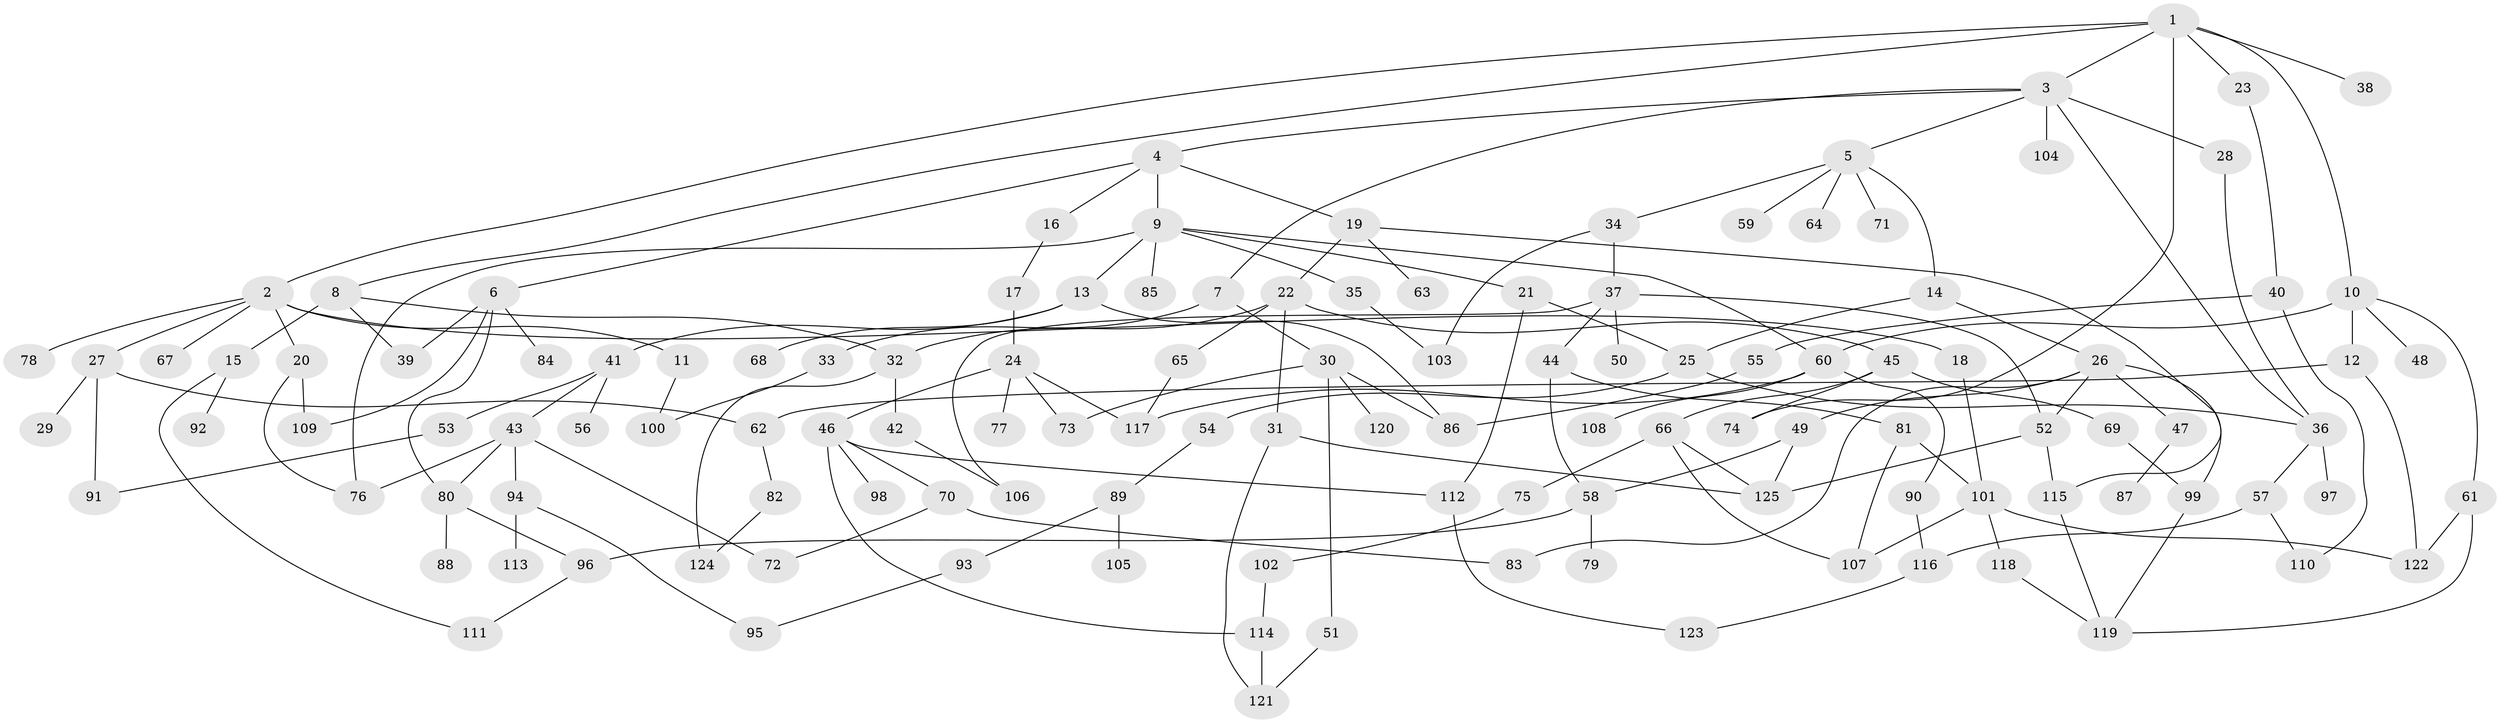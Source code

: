// coarse degree distribution, {6: 0.09803921568627451, 5: 0.0784313725490196, 9: 0.0196078431372549, 3: 0.39215686274509803, 4: 0.17647058823529413, 8: 0.0196078431372549, 2: 0.1568627450980392, 7: 0.0392156862745098, 1: 0.0196078431372549}
// Generated by graph-tools (version 1.1) at 2025/48/03/04/25 22:48:38]
// undirected, 125 vertices, 173 edges
graph export_dot {
  node [color=gray90,style=filled];
  1;
  2;
  3;
  4;
  5;
  6;
  7;
  8;
  9;
  10;
  11;
  12;
  13;
  14;
  15;
  16;
  17;
  18;
  19;
  20;
  21;
  22;
  23;
  24;
  25;
  26;
  27;
  28;
  29;
  30;
  31;
  32;
  33;
  34;
  35;
  36;
  37;
  38;
  39;
  40;
  41;
  42;
  43;
  44;
  45;
  46;
  47;
  48;
  49;
  50;
  51;
  52;
  53;
  54;
  55;
  56;
  57;
  58;
  59;
  60;
  61;
  62;
  63;
  64;
  65;
  66;
  67;
  68;
  69;
  70;
  71;
  72;
  73;
  74;
  75;
  76;
  77;
  78;
  79;
  80;
  81;
  82;
  83;
  84;
  85;
  86;
  87;
  88;
  89;
  90;
  91;
  92;
  93;
  94;
  95;
  96;
  97;
  98;
  99;
  100;
  101;
  102;
  103;
  104;
  105;
  106;
  107;
  108;
  109;
  110;
  111;
  112;
  113;
  114;
  115;
  116;
  117;
  118;
  119;
  120;
  121;
  122;
  123;
  124;
  125;
  1 -- 2;
  1 -- 3;
  1 -- 8;
  1 -- 10;
  1 -- 23;
  1 -- 38;
  1 -- 74;
  2 -- 11;
  2 -- 18;
  2 -- 20;
  2 -- 27;
  2 -- 67;
  2 -- 78;
  3 -- 4;
  3 -- 5;
  3 -- 7;
  3 -- 28;
  3 -- 36;
  3 -- 104;
  4 -- 6;
  4 -- 9;
  4 -- 16;
  4 -- 19;
  5 -- 14;
  5 -- 34;
  5 -- 59;
  5 -- 64;
  5 -- 71;
  6 -- 80;
  6 -- 84;
  6 -- 109;
  6 -- 39;
  7 -- 30;
  7 -- 33;
  8 -- 15;
  8 -- 32;
  8 -- 39;
  9 -- 13;
  9 -- 21;
  9 -- 35;
  9 -- 85;
  9 -- 76;
  9 -- 60;
  10 -- 12;
  10 -- 48;
  10 -- 60;
  10 -- 61;
  11 -- 100;
  12 -- 62;
  12 -- 122;
  13 -- 41;
  13 -- 68;
  13 -- 86;
  14 -- 25;
  14 -- 26;
  15 -- 92;
  15 -- 111;
  16 -- 17;
  17 -- 24;
  18 -- 101;
  19 -- 22;
  19 -- 63;
  19 -- 115;
  20 -- 76;
  20 -- 109;
  21 -- 25;
  21 -- 112;
  22 -- 31;
  22 -- 45;
  22 -- 65;
  22 -- 32;
  23 -- 40;
  24 -- 46;
  24 -- 73;
  24 -- 77;
  24 -- 117;
  25 -- 54;
  25 -- 36;
  26 -- 47;
  26 -- 49;
  26 -- 52;
  26 -- 83;
  26 -- 99;
  27 -- 29;
  27 -- 62;
  27 -- 91;
  28 -- 36;
  30 -- 51;
  30 -- 86;
  30 -- 120;
  30 -- 73;
  31 -- 121;
  31 -- 125;
  32 -- 42;
  32 -- 124;
  33 -- 100;
  34 -- 37;
  34 -- 103;
  35 -- 103;
  36 -- 57;
  36 -- 97;
  37 -- 44;
  37 -- 50;
  37 -- 106;
  37 -- 52;
  40 -- 55;
  40 -- 110;
  41 -- 43;
  41 -- 53;
  41 -- 56;
  42 -- 106;
  43 -- 72;
  43 -- 76;
  43 -- 94;
  43 -- 80;
  44 -- 58;
  44 -- 81;
  45 -- 66;
  45 -- 69;
  45 -- 74;
  46 -- 70;
  46 -- 98;
  46 -- 112;
  46 -- 114;
  47 -- 87;
  49 -- 58;
  49 -- 125;
  51 -- 121;
  52 -- 125;
  52 -- 115;
  53 -- 91;
  54 -- 89;
  55 -- 86;
  57 -- 110;
  57 -- 116;
  58 -- 79;
  58 -- 96;
  60 -- 90;
  60 -- 108;
  60 -- 117;
  61 -- 122;
  61 -- 119;
  62 -- 82;
  65 -- 117;
  66 -- 75;
  66 -- 125;
  66 -- 107;
  69 -- 99;
  70 -- 83;
  70 -- 72;
  75 -- 102;
  80 -- 88;
  80 -- 96;
  81 -- 107;
  81 -- 101;
  82 -- 124;
  89 -- 93;
  89 -- 105;
  90 -- 116;
  93 -- 95;
  94 -- 95;
  94 -- 113;
  96 -- 111;
  99 -- 119;
  101 -- 118;
  101 -- 122;
  101 -- 107;
  102 -- 114;
  112 -- 123;
  114 -- 121;
  115 -- 119;
  116 -- 123;
  118 -- 119;
}
